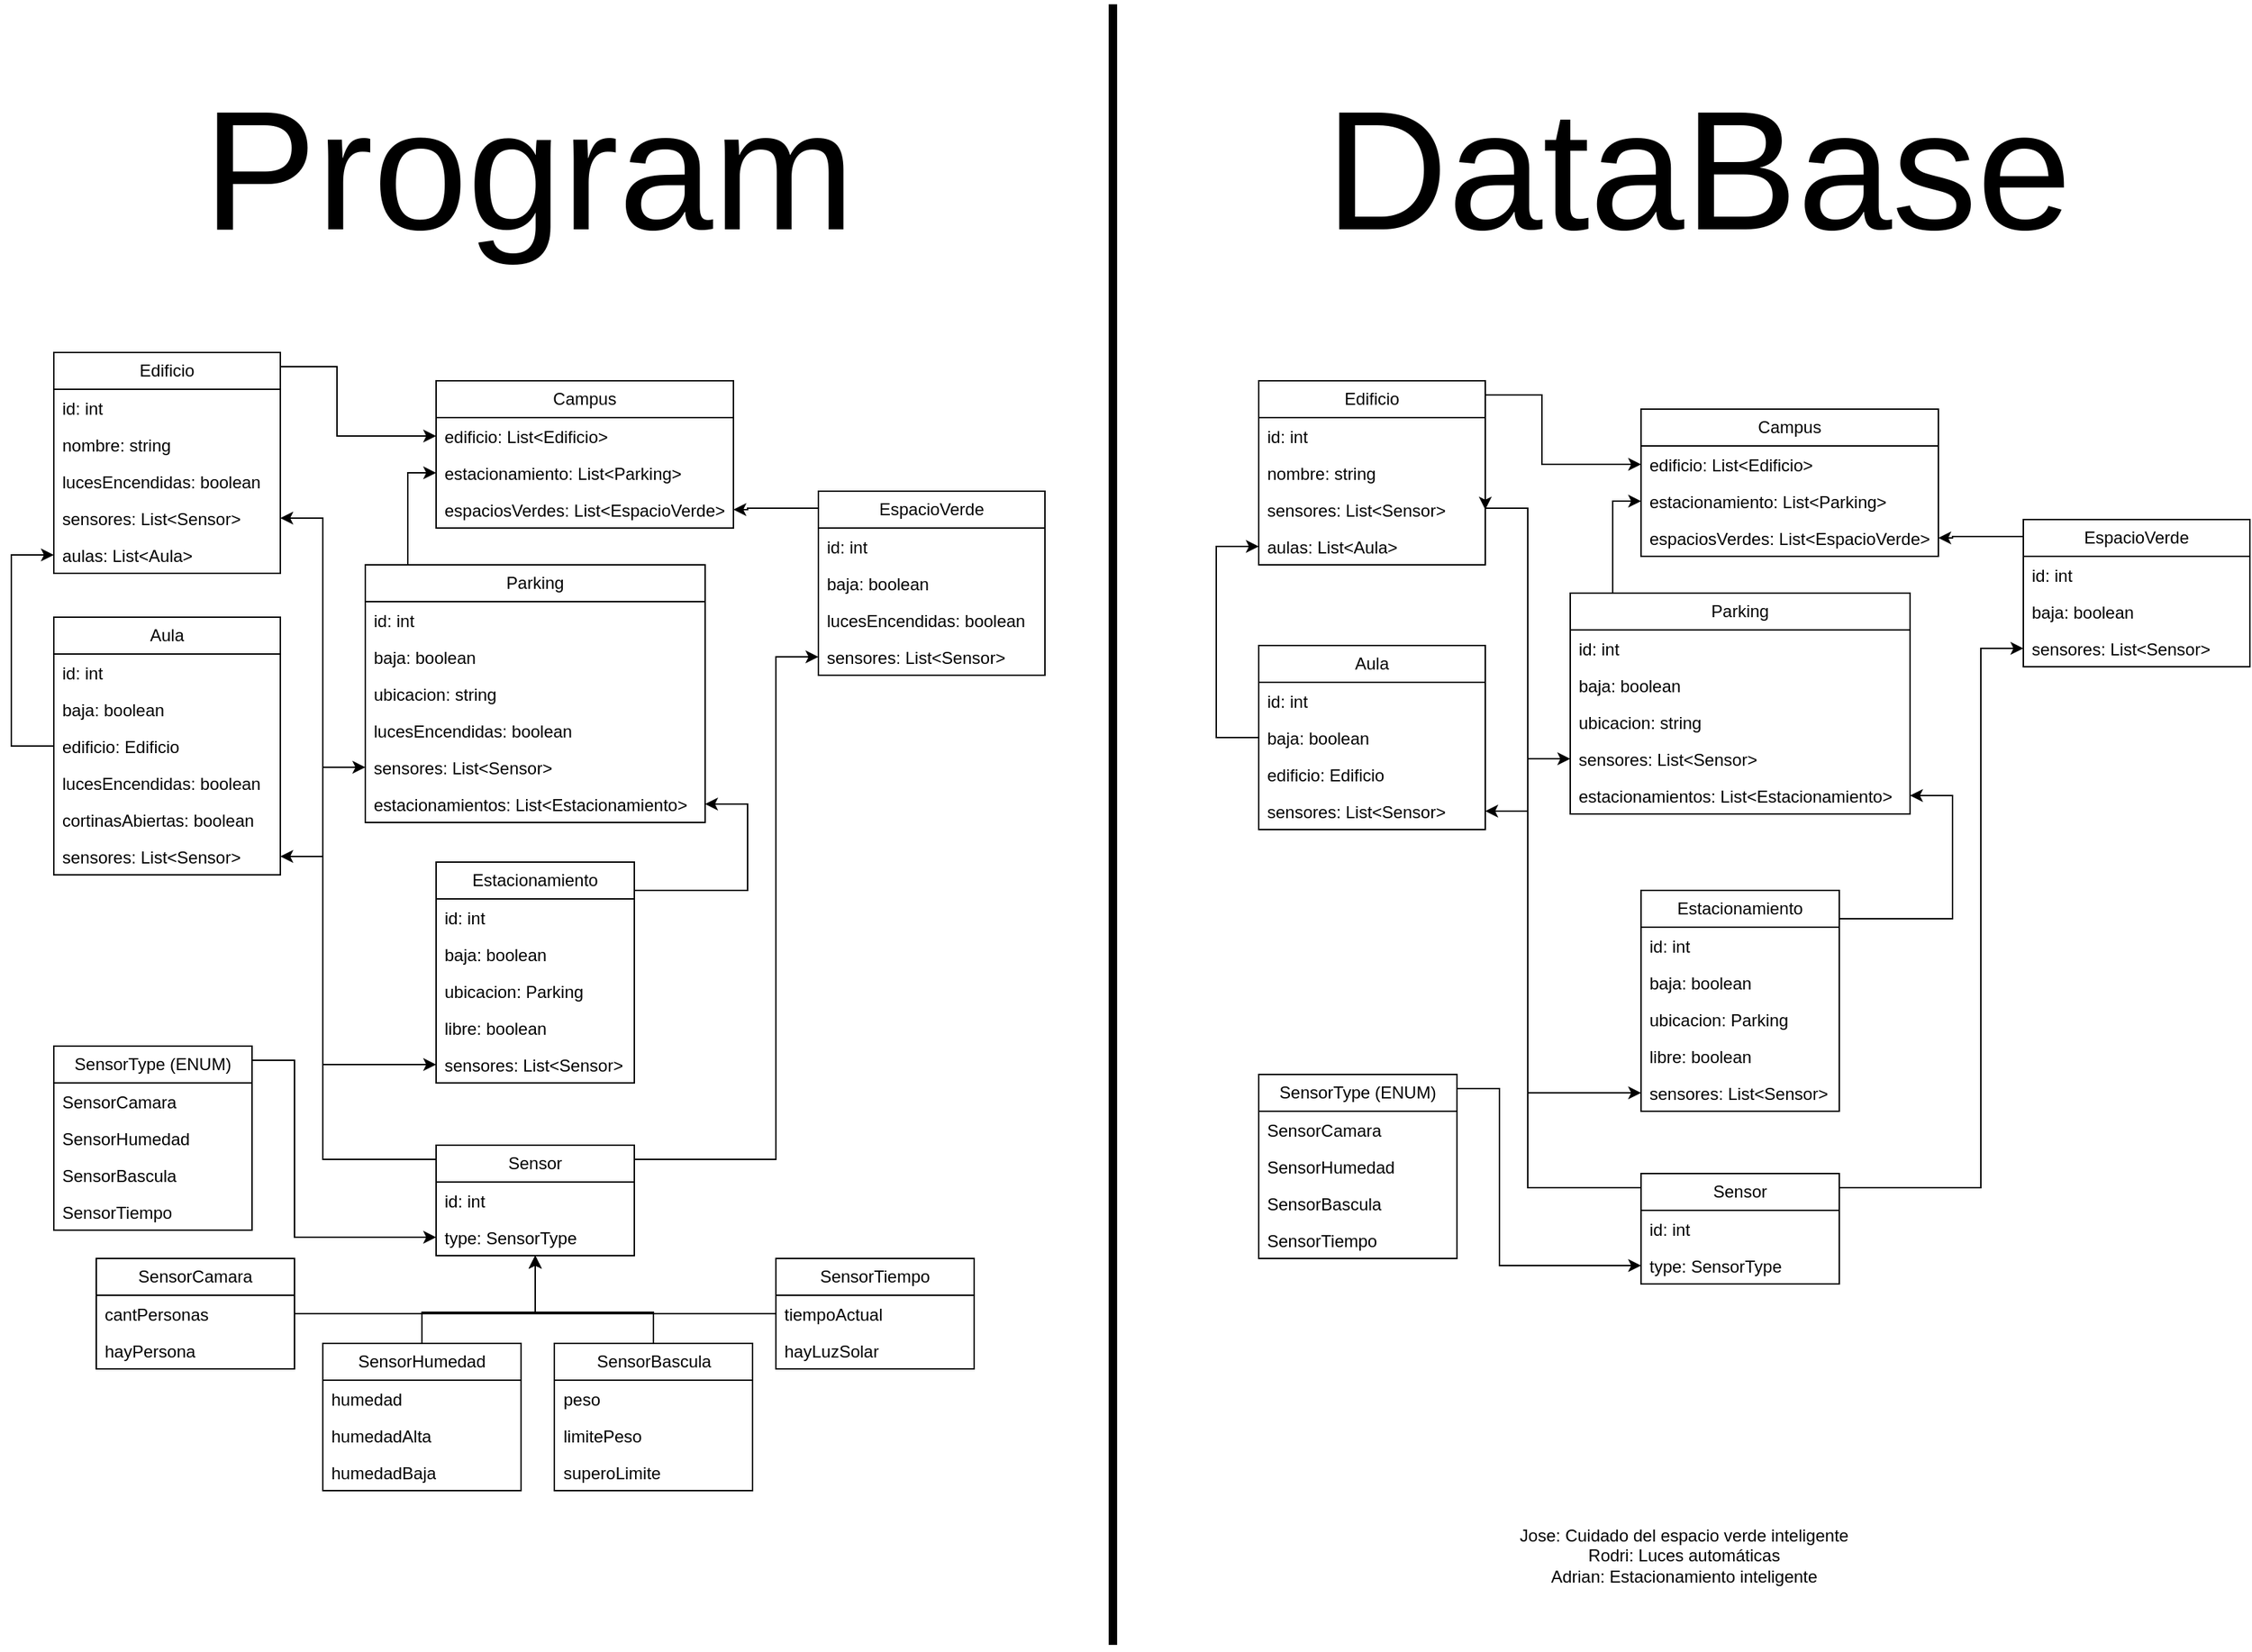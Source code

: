 <mxfile version="21.3.0" type="device">
  <diagram name="Página-1" id="SEeeFkuRjXuaV4kP3Bzi">
    <mxGraphModel dx="2786" dy="1552" grid="1" gridSize="10" guides="1" tooltips="1" connect="1" arrows="1" fold="1" page="1" pageScale="1" pageWidth="827" pageHeight="1169" math="0" shadow="0">
      <root>
        <mxCell id="0" />
        <mxCell id="1" parent="0" />
        <mxCell id="fECDbQGhn2Nu8HvRsYtQ-1" value="Jose:&amp;nbsp;Cuidado del espacio verde inteligente&lt;br&gt;Rodri:&amp;nbsp;Luces automáticas&lt;br&gt;Adrian: Estacionamiento inteligente" style="text;html=1;align=center;verticalAlign=middle;resizable=0;points=[];autosize=1;strokeColor=none;fillColor=none;" vertex="1" parent="1">
          <mxGeometry x="1100" y="1070" width="260" height="60" as="geometry" />
        </mxCell>
        <mxCell id="fECDbQGhn2Nu8HvRsYtQ-80" style="edgeStyle=orthogonalEdgeStyle;rounded=0;orthogonalLoop=1;jettySize=auto;html=1;entryX=0;entryY=0.5;entryDx=0;entryDy=0;" edge="1" parent="1" source="fECDbQGhn2Nu8HvRsYtQ-10" target="fECDbQGhn2Nu8HvRsYtQ-41">
          <mxGeometry relative="1" as="geometry">
            <mxPoint x="569" y="410" as="targetPoint" />
            <Array as="points">
              <mxPoint x="589" y="820" />
              <mxPoint x="589" y="465" />
            </Array>
          </mxGeometry>
        </mxCell>
        <mxCell id="fECDbQGhn2Nu8HvRsYtQ-81" style="edgeStyle=orthogonalEdgeStyle;rounded=0;orthogonalLoop=1;jettySize=auto;html=1;entryX=1;entryY=0.5;entryDx=0;entryDy=0;" edge="1" parent="1" source="fECDbQGhn2Nu8HvRsYtQ-10" target="fECDbQGhn2Nu8HvRsYtQ-32">
          <mxGeometry relative="1" as="geometry">
            <Array as="points">
              <mxPoint x="269" y="820" />
              <mxPoint x="269" y="606" />
            </Array>
          </mxGeometry>
        </mxCell>
        <mxCell id="fECDbQGhn2Nu8HvRsYtQ-82" style="edgeStyle=orthogonalEdgeStyle;rounded=0;orthogonalLoop=1;jettySize=auto;html=1;entryX=0;entryY=0.5;entryDx=0;entryDy=0;" edge="1" parent="1" source="fECDbQGhn2Nu8HvRsYtQ-10" target="fECDbQGhn2Nu8HvRsYtQ-36">
          <mxGeometry relative="1" as="geometry">
            <mxPoint x="309" y="680" as="targetPoint" />
            <Array as="points">
              <mxPoint x="269" y="820" />
              <mxPoint x="269" y="753" />
            </Array>
          </mxGeometry>
        </mxCell>
        <mxCell id="fECDbQGhn2Nu8HvRsYtQ-89" style="edgeStyle=orthogonalEdgeStyle;rounded=0;orthogonalLoop=1;jettySize=auto;html=1;entryX=1;entryY=0.5;entryDx=0;entryDy=0;" edge="1" parent="1" source="fECDbQGhn2Nu8HvRsYtQ-10" target="fECDbQGhn2Nu8HvRsYtQ-87">
          <mxGeometry relative="1" as="geometry">
            <mxPoint x="259" y="350" as="targetPoint" />
            <Array as="points">
              <mxPoint x="269" y="820" />
              <mxPoint x="269" y="367" />
            </Array>
          </mxGeometry>
        </mxCell>
        <mxCell id="fECDbQGhn2Nu8HvRsYtQ-93" style="edgeStyle=orthogonalEdgeStyle;rounded=0;orthogonalLoop=1;jettySize=auto;html=1;entryX=0;entryY=0.5;entryDx=0;entryDy=0;" edge="1" parent="1" source="fECDbQGhn2Nu8HvRsYtQ-10" target="fECDbQGhn2Nu8HvRsYtQ-91">
          <mxGeometry relative="1" as="geometry">
            <Array as="points">
              <mxPoint x="269" y="820" />
              <mxPoint x="269" y="543" />
            </Array>
          </mxGeometry>
        </mxCell>
        <mxCell id="fECDbQGhn2Nu8HvRsYtQ-10" value="Sensor" style="swimlane;fontStyle=0;childLayout=stackLayout;horizontal=1;startSize=26;fillColor=none;horizontalStack=0;resizeParent=1;resizeParentMax=0;resizeLast=0;collapsible=1;marginBottom=0;whiteSpace=wrap;html=1;" vertex="1" parent="1">
          <mxGeometry x="349" y="810" width="140" height="78" as="geometry" />
        </mxCell>
        <mxCell id="fECDbQGhn2Nu8HvRsYtQ-11" value="id: int" style="text;strokeColor=none;fillColor=none;align=left;verticalAlign=top;spacingLeft=4;spacingRight=4;overflow=hidden;rotatable=0;points=[[0,0.5],[1,0.5]];portConstraint=eastwest;whiteSpace=wrap;html=1;" vertex="1" parent="fECDbQGhn2Nu8HvRsYtQ-10">
          <mxGeometry y="26" width="140" height="26" as="geometry" />
        </mxCell>
        <mxCell id="fECDbQGhn2Nu8HvRsYtQ-94" value="type: SensorType" style="text;strokeColor=none;fillColor=none;align=left;verticalAlign=top;spacingLeft=4;spacingRight=4;overflow=hidden;rotatable=0;points=[[0,0.5],[1,0.5]];portConstraint=eastwest;whiteSpace=wrap;html=1;" vertex="1" parent="fECDbQGhn2Nu8HvRsYtQ-10">
          <mxGeometry y="52" width="140" height="26" as="geometry" />
        </mxCell>
        <mxCell id="fECDbQGhn2Nu8HvRsYtQ-75" style="edgeStyle=orthogonalEdgeStyle;rounded=0;orthogonalLoop=1;jettySize=auto;html=1;entryX=0;entryY=0.5;entryDx=0;entryDy=0;" edge="1" parent="1" source="fECDbQGhn2Nu8HvRsYtQ-14" target="fECDbQGhn2Nu8HvRsYtQ-45">
          <mxGeometry relative="1" as="geometry">
            <Array as="points">
              <mxPoint x="279" y="260" />
              <mxPoint x="279" y="309" />
            </Array>
          </mxGeometry>
        </mxCell>
        <mxCell id="fECDbQGhn2Nu8HvRsYtQ-14" value="Edificio" style="swimlane;fontStyle=0;childLayout=stackLayout;horizontal=1;startSize=26;fillColor=none;horizontalStack=0;resizeParent=1;resizeParentMax=0;resizeLast=0;collapsible=1;marginBottom=0;whiteSpace=wrap;html=1;" vertex="1" parent="1">
          <mxGeometry x="79" y="250" width="160" height="156" as="geometry" />
        </mxCell>
        <mxCell id="fECDbQGhn2Nu8HvRsYtQ-15" value="id: int" style="text;strokeColor=none;fillColor=none;align=left;verticalAlign=top;spacingLeft=4;spacingRight=4;overflow=hidden;rotatable=0;points=[[0,0.5],[1,0.5]];portConstraint=eastwest;whiteSpace=wrap;html=1;" vertex="1" parent="fECDbQGhn2Nu8HvRsYtQ-14">
          <mxGeometry y="26" width="160" height="26" as="geometry" />
        </mxCell>
        <mxCell id="fECDbQGhn2Nu8HvRsYtQ-16" value="nombre: string" style="text;strokeColor=none;fillColor=none;align=left;verticalAlign=top;spacingLeft=4;spacingRight=4;overflow=hidden;rotatable=0;points=[[0,0.5],[1,0.5]];portConstraint=eastwest;whiteSpace=wrap;html=1;" vertex="1" parent="fECDbQGhn2Nu8HvRsYtQ-14">
          <mxGeometry y="52" width="160" height="26" as="geometry" />
        </mxCell>
        <mxCell id="fECDbQGhn2Nu8HvRsYtQ-26" value="lucesEncendidas: boolean" style="text;strokeColor=none;fillColor=none;align=left;verticalAlign=top;spacingLeft=4;spacingRight=4;overflow=hidden;rotatable=0;points=[[0,0.5],[1,0.5]];portConstraint=eastwest;whiteSpace=wrap;html=1;" vertex="1" parent="fECDbQGhn2Nu8HvRsYtQ-14">
          <mxGeometry y="78" width="160" height="26" as="geometry" />
        </mxCell>
        <mxCell id="fECDbQGhn2Nu8HvRsYtQ-87" value="sensores: List&amp;lt;Sensor&amp;gt;" style="text;strokeColor=none;fillColor=none;align=left;verticalAlign=top;spacingLeft=4;spacingRight=4;overflow=hidden;rotatable=0;points=[[0,0.5],[1,0.5]];portConstraint=eastwest;whiteSpace=wrap;html=1;" vertex="1" parent="fECDbQGhn2Nu8HvRsYtQ-14">
          <mxGeometry y="104" width="160" height="26" as="geometry" />
        </mxCell>
        <mxCell id="fECDbQGhn2Nu8HvRsYtQ-17" value="aulas: List&amp;lt;Aula&amp;gt;" style="text;strokeColor=none;fillColor=none;align=left;verticalAlign=top;spacingLeft=4;spacingRight=4;overflow=hidden;rotatable=0;points=[[0,0.5],[1,0.5]];portConstraint=eastwest;whiteSpace=wrap;html=1;" vertex="1" parent="fECDbQGhn2Nu8HvRsYtQ-14">
          <mxGeometry y="130" width="160" height="26" as="geometry" />
        </mxCell>
        <mxCell id="fECDbQGhn2Nu8HvRsYtQ-74" style="edgeStyle=orthogonalEdgeStyle;rounded=0;orthogonalLoop=1;jettySize=auto;html=1;entryX=0;entryY=0.5;entryDx=0;entryDy=0;" edge="1" parent="1" source="fECDbQGhn2Nu8HvRsYtQ-18" target="fECDbQGhn2Nu8HvRsYtQ-46">
          <mxGeometry relative="1" as="geometry">
            <Array as="points">
              <mxPoint x="329" y="335" />
            </Array>
          </mxGeometry>
        </mxCell>
        <mxCell id="fECDbQGhn2Nu8HvRsYtQ-18" value="Parking" style="swimlane;fontStyle=0;childLayout=stackLayout;horizontal=1;startSize=26;fillColor=none;horizontalStack=0;resizeParent=1;resizeParentMax=0;resizeLast=0;collapsible=1;marginBottom=0;whiteSpace=wrap;html=1;" vertex="1" parent="1">
          <mxGeometry x="299" y="400" width="240" height="182" as="geometry" />
        </mxCell>
        <mxCell id="fECDbQGhn2Nu8HvRsYtQ-19" value="id: int" style="text;strokeColor=none;fillColor=none;align=left;verticalAlign=top;spacingLeft=4;spacingRight=4;overflow=hidden;rotatable=0;points=[[0,0.5],[1,0.5]];portConstraint=eastwest;whiteSpace=wrap;html=1;" vertex="1" parent="fECDbQGhn2Nu8HvRsYtQ-18">
          <mxGeometry y="26" width="240" height="26" as="geometry" />
        </mxCell>
        <mxCell id="fECDbQGhn2Nu8HvRsYtQ-96" value="baja: boolean" style="text;strokeColor=none;fillColor=none;align=left;verticalAlign=top;spacingLeft=4;spacingRight=4;overflow=hidden;rotatable=0;points=[[0,0.5],[1,0.5]];portConstraint=eastwest;whiteSpace=wrap;html=1;" vertex="1" parent="fECDbQGhn2Nu8HvRsYtQ-18">
          <mxGeometry y="52" width="240" height="26" as="geometry" />
        </mxCell>
        <mxCell id="fECDbQGhn2Nu8HvRsYtQ-20" value="ubicacion: string" style="text;strokeColor=none;fillColor=none;align=left;verticalAlign=top;spacingLeft=4;spacingRight=4;overflow=hidden;rotatable=0;points=[[0,0.5],[1,0.5]];portConstraint=eastwest;whiteSpace=wrap;html=1;" vertex="1" parent="fECDbQGhn2Nu8HvRsYtQ-18">
          <mxGeometry y="78" width="240" height="26" as="geometry" />
        </mxCell>
        <mxCell id="fECDbQGhn2Nu8HvRsYtQ-106" value="lucesEncendidas: boolean" style="text;strokeColor=none;fillColor=none;align=left;verticalAlign=top;spacingLeft=4;spacingRight=4;overflow=hidden;rotatable=0;points=[[0,0.5],[1,0.5]];portConstraint=eastwest;whiteSpace=wrap;html=1;" vertex="1" parent="fECDbQGhn2Nu8HvRsYtQ-18">
          <mxGeometry y="104" width="240" height="26" as="geometry" />
        </mxCell>
        <mxCell id="fECDbQGhn2Nu8HvRsYtQ-91" value="sensores: List&amp;lt;Sensor&amp;gt;" style="text;strokeColor=none;fillColor=none;align=left;verticalAlign=top;spacingLeft=4;spacingRight=4;overflow=hidden;rotatable=0;points=[[0,0.5],[1,0.5]];portConstraint=eastwest;whiteSpace=wrap;html=1;" vertex="1" parent="fECDbQGhn2Nu8HvRsYtQ-18">
          <mxGeometry y="130" width="240" height="26" as="geometry" />
        </mxCell>
        <mxCell id="fECDbQGhn2Nu8HvRsYtQ-21" value="estacionamientos: List&amp;lt;Estacionamiento&amp;gt;" style="text;strokeColor=none;fillColor=none;align=left;verticalAlign=top;spacingLeft=4;spacingRight=4;overflow=hidden;rotatable=0;points=[[0,0.5],[1,0.5]];portConstraint=eastwest;whiteSpace=wrap;html=1;" vertex="1" parent="fECDbQGhn2Nu8HvRsYtQ-18">
          <mxGeometry y="156" width="240" height="26" as="geometry" />
        </mxCell>
        <mxCell id="fECDbQGhn2Nu8HvRsYtQ-73" style="edgeStyle=orthogonalEdgeStyle;rounded=0;orthogonalLoop=1;jettySize=auto;html=1;entryX=0;entryY=0.5;entryDx=0;entryDy=0;" edge="1" parent="1" source="fECDbQGhn2Nu8HvRsYtQ-27" target="fECDbQGhn2Nu8HvRsYtQ-17">
          <mxGeometry relative="1" as="geometry">
            <Array as="points">
              <mxPoint x="49" y="528" />
              <mxPoint x="49" y="393" />
            </Array>
          </mxGeometry>
        </mxCell>
        <mxCell id="fECDbQGhn2Nu8HvRsYtQ-27" value="Aula" style="swimlane;fontStyle=0;childLayout=stackLayout;horizontal=1;startSize=26;fillColor=none;horizontalStack=0;resizeParent=1;resizeParentMax=0;resizeLast=0;collapsible=1;marginBottom=0;whiteSpace=wrap;html=1;" vertex="1" parent="1">
          <mxGeometry x="79" y="437" width="160" height="182" as="geometry" />
        </mxCell>
        <mxCell id="fECDbQGhn2Nu8HvRsYtQ-28" value="id: int" style="text;strokeColor=none;fillColor=none;align=left;verticalAlign=top;spacingLeft=4;spacingRight=4;overflow=hidden;rotatable=0;points=[[0,0.5],[1,0.5]];portConstraint=eastwest;whiteSpace=wrap;html=1;" vertex="1" parent="fECDbQGhn2Nu8HvRsYtQ-27">
          <mxGeometry y="26" width="160" height="26" as="geometry" />
        </mxCell>
        <mxCell id="fECDbQGhn2Nu8HvRsYtQ-61" value="baja: boolean" style="text;strokeColor=none;fillColor=none;align=left;verticalAlign=top;spacingLeft=4;spacingRight=4;overflow=hidden;rotatable=0;points=[[0,0.5],[1,0.5]];portConstraint=eastwest;whiteSpace=wrap;html=1;" vertex="1" parent="fECDbQGhn2Nu8HvRsYtQ-27">
          <mxGeometry y="52" width="160" height="26" as="geometry" />
        </mxCell>
        <mxCell id="fECDbQGhn2Nu8HvRsYtQ-29" value="edificio: Edificio" style="text;strokeColor=none;fillColor=none;align=left;verticalAlign=top;spacingLeft=4;spacingRight=4;overflow=hidden;rotatable=0;points=[[0,0.5],[1,0.5]];portConstraint=eastwest;whiteSpace=wrap;html=1;" vertex="1" parent="fECDbQGhn2Nu8HvRsYtQ-27">
          <mxGeometry y="78" width="160" height="26" as="geometry" />
        </mxCell>
        <mxCell id="fECDbQGhn2Nu8HvRsYtQ-30" value="lucesEncendidas: boolean" style="text;strokeColor=none;fillColor=none;align=left;verticalAlign=top;spacingLeft=4;spacingRight=4;overflow=hidden;rotatable=0;points=[[0,0.5],[1,0.5]];portConstraint=eastwest;whiteSpace=wrap;html=1;" vertex="1" parent="fECDbQGhn2Nu8HvRsYtQ-27">
          <mxGeometry y="104" width="160" height="26" as="geometry" />
        </mxCell>
        <mxCell id="fECDbQGhn2Nu8HvRsYtQ-31" value="cortinasAbiertas: boolean" style="text;strokeColor=none;fillColor=none;align=left;verticalAlign=top;spacingLeft=4;spacingRight=4;overflow=hidden;rotatable=0;points=[[0,0.5],[1,0.5]];portConstraint=eastwest;whiteSpace=wrap;html=1;" vertex="1" parent="fECDbQGhn2Nu8HvRsYtQ-27">
          <mxGeometry y="130" width="160" height="26" as="geometry" />
        </mxCell>
        <mxCell id="fECDbQGhn2Nu8HvRsYtQ-32" value="sensores: List&amp;lt;Sensor&amp;gt;" style="text;strokeColor=none;fillColor=none;align=left;verticalAlign=top;spacingLeft=4;spacingRight=4;overflow=hidden;rotatable=0;points=[[0,0.5],[1,0.5]];portConstraint=eastwest;whiteSpace=wrap;html=1;" vertex="1" parent="fECDbQGhn2Nu8HvRsYtQ-27">
          <mxGeometry y="156" width="160" height="26" as="geometry" />
        </mxCell>
        <mxCell id="fECDbQGhn2Nu8HvRsYtQ-79" style="edgeStyle=orthogonalEdgeStyle;rounded=0;orthogonalLoop=1;jettySize=auto;html=1;entryX=1;entryY=0.5;entryDx=0;entryDy=0;" edge="1" parent="1" source="fECDbQGhn2Nu8HvRsYtQ-33" target="fECDbQGhn2Nu8HvRsYtQ-21">
          <mxGeometry relative="1" as="geometry">
            <Array as="points">
              <mxPoint x="569" y="630" />
              <mxPoint x="569" y="569" />
            </Array>
          </mxGeometry>
        </mxCell>
        <mxCell id="fECDbQGhn2Nu8HvRsYtQ-33" value="Estacionamiento" style="swimlane;fontStyle=0;childLayout=stackLayout;horizontal=1;startSize=26;fillColor=none;horizontalStack=0;resizeParent=1;resizeParentMax=0;resizeLast=0;collapsible=1;marginBottom=0;whiteSpace=wrap;html=1;" vertex="1" parent="1">
          <mxGeometry x="349" y="610" width="140" height="156" as="geometry" />
        </mxCell>
        <mxCell id="fECDbQGhn2Nu8HvRsYtQ-34" value="id: int" style="text;strokeColor=none;fillColor=none;align=left;verticalAlign=top;spacingLeft=4;spacingRight=4;overflow=hidden;rotatable=0;points=[[0,0.5],[1,0.5]];portConstraint=eastwest;whiteSpace=wrap;html=1;" vertex="1" parent="fECDbQGhn2Nu8HvRsYtQ-33">
          <mxGeometry y="26" width="140" height="26" as="geometry" />
        </mxCell>
        <mxCell id="fECDbQGhn2Nu8HvRsYtQ-62" value="baja: boolean" style="text;strokeColor=none;fillColor=none;align=left;verticalAlign=top;spacingLeft=4;spacingRight=4;overflow=hidden;rotatable=0;points=[[0,0.5],[1,0.5]];portConstraint=eastwest;whiteSpace=wrap;html=1;" vertex="1" parent="fECDbQGhn2Nu8HvRsYtQ-33">
          <mxGeometry y="52" width="140" height="26" as="geometry" />
        </mxCell>
        <mxCell id="fECDbQGhn2Nu8HvRsYtQ-35" value="ubicacion: Parking" style="text;strokeColor=none;fillColor=none;align=left;verticalAlign=top;spacingLeft=4;spacingRight=4;overflow=hidden;rotatable=0;points=[[0,0.5],[1,0.5]];portConstraint=eastwest;whiteSpace=wrap;html=1;" vertex="1" parent="fECDbQGhn2Nu8HvRsYtQ-33">
          <mxGeometry y="78" width="140" height="26" as="geometry" />
        </mxCell>
        <mxCell id="fECDbQGhn2Nu8HvRsYtQ-37" value="libre: boolean" style="text;strokeColor=none;fillColor=none;align=left;verticalAlign=top;spacingLeft=4;spacingRight=4;overflow=hidden;rotatable=0;points=[[0,0.5],[1,0.5]];portConstraint=eastwest;whiteSpace=wrap;html=1;" vertex="1" parent="fECDbQGhn2Nu8HvRsYtQ-33">
          <mxGeometry y="104" width="140" height="26" as="geometry" />
        </mxCell>
        <mxCell id="fECDbQGhn2Nu8HvRsYtQ-36" value="sensores: List&amp;lt;Sensor&amp;gt;" style="text;strokeColor=none;fillColor=none;align=left;verticalAlign=top;spacingLeft=4;spacingRight=4;overflow=hidden;rotatable=0;points=[[0,0.5],[1,0.5]];portConstraint=eastwest;whiteSpace=wrap;html=1;" vertex="1" parent="fECDbQGhn2Nu8HvRsYtQ-33">
          <mxGeometry y="130" width="140" height="26" as="geometry" />
        </mxCell>
        <mxCell id="fECDbQGhn2Nu8HvRsYtQ-98" style="edgeStyle=orthogonalEdgeStyle;rounded=0;orthogonalLoop=1;jettySize=auto;html=1;entryX=1;entryY=0.5;entryDx=0;entryDy=0;" edge="1" parent="1" source="fECDbQGhn2Nu8HvRsYtQ-38" target="fECDbQGhn2Nu8HvRsYtQ-47">
          <mxGeometry relative="1" as="geometry">
            <Array as="points">
              <mxPoint x="569" y="360" />
            </Array>
          </mxGeometry>
        </mxCell>
        <mxCell id="fECDbQGhn2Nu8HvRsYtQ-38" value="EspacioVerde" style="swimlane;fontStyle=0;childLayout=stackLayout;horizontal=1;startSize=26;fillColor=none;horizontalStack=0;resizeParent=1;resizeParentMax=0;resizeLast=0;collapsible=1;marginBottom=0;whiteSpace=wrap;html=1;" vertex="1" parent="1">
          <mxGeometry x="619" y="348" width="160" height="130" as="geometry" />
        </mxCell>
        <mxCell id="fECDbQGhn2Nu8HvRsYtQ-39" value="id: int" style="text;strokeColor=none;fillColor=none;align=left;verticalAlign=top;spacingLeft=4;spacingRight=4;overflow=hidden;rotatable=0;points=[[0,0.5],[1,0.5]];portConstraint=eastwest;whiteSpace=wrap;html=1;" vertex="1" parent="fECDbQGhn2Nu8HvRsYtQ-38">
          <mxGeometry y="26" width="160" height="26" as="geometry" />
        </mxCell>
        <mxCell id="fECDbQGhn2Nu8HvRsYtQ-63" value="baja: boolean" style="text;strokeColor=none;fillColor=none;align=left;verticalAlign=top;spacingLeft=4;spacingRight=4;overflow=hidden;rotatable=0;points=[[0,0.5],[1,0.5]];portConstraint=eastwest;whiteSpace=wrap;html=1;" vertex="1" parent="fECDbQGhn2Nu8HvRsYtQ-38">
          <mxGeometry y="52" width="160" height="26" as="geometry" />
        </mxCell>
        <mxCell id="fECDbQGhn2Nu8HvRsYtQ-105" value="lucesEncendidas: boolean" style="text;strokeColor=none;fillColor=none;align=left;verticalAlign=top;spacingLeft=4;spacingRight=4;overflow=hidden;rotatable=0;points=[[0,0.5],[1,0.5]];portConstraint=eastwest;whiteSpace=wrap;html=1;" vertex="1" parent="fECDbQGhn2Nu8HvRsYtQ-38">
          <mxGeometry y="78" width="160" height="26" as="geometry" />
        </mxCell>
        <mxCell id="fECDbQGhn2Nu8HvRsYtQ-41" value="sensores: List&amp;lt;Sensor&amp;gt;" style="text;strokeColor=none;fillColor=none;align=left;verticalAlign=top;spacingLeft=4;spacingRight=4;overflow=hidden;rotatable=0;points=[[0,0.5],[1,0.5]];portConstraint=eastwest;whiteSpace=wrap;html=1;" vertex="1" parent="fECDbQGhn2Nu8HvRsYtQ-38">
          <mxGeometry y="104" width="160" height="26" as="geometry" />
        </mxCell>
        <mxCell id="fECDbQGhn2Nu8HvRsYtQ-44" value="Campus" style="swimlane;fontStyle=0;childLayout=stackLayout;horizontal=1;startSize=26;fillColor=none;horizontalStack=0;resizeParent=1;resizeParentMax=0;resizeLast=0;collapsible=1;marginBottom=0;whiteSpace=wrap;html=1;" vertex="1" parent="1">
          <mxGeometry x="349" y="270" width="210" height="104" as="geometry" />
        </mxCell>
        <mxCell id="fECDbQGhn2Nu8HvRsYtQ-45" value="edificio: List&amp;lt;Edificio&amp;gt;" style="text;strokeColor=none;fillColor=none;align=left;verticalAlign=top;spacingLeft=4;spacingRight=4;overflow=hidden;rotatable=0;points=[[0,0.5],[1,0.5]];portConstraint=eastwest;whiteSpace=wrap;html=1;" vertex="1" parent="fECDbQGhn2Nu8HvRsYtQ-44">
          <mxGeometry y="26" width="210" height="26" as="geometry" />
        </mxCell>
        <mxCell id="fECDbQGhn2Nu8HvRsYtQ-46" value="estacionamiento: List&amp;lt;Parking&amp;gt;" style="text;strokeColor=none;fillColor=none;align=left;verticalAlign=top;spacingLeft=4;spacingRight=4;overflow=hidden;rotatable=0;points=[[0,0.5],[1,0.5]];portConstraint=eastwest;whiteSpace=wrap;html=1;" vertex="1" parent="fECDbQGhn2Nu8HvRsYtQ-44">
          <mxGeometry y="52" width="210" height="26" as="geometry" />
        </mxCell>
        <mxCell id="fECDbQGhn2Nu8HvRsYtQ-47" value="espaciosVerdes: List&amp;lt;EspacioVerde&amp;gt;" style="text;strokeColor=none;fillColor=none;align=left;verticalAlign=top;spacingLeft=4;spacingRight=4;overflow=hidden;rotatable=0;points=[[0,0.5],[1,0.5]];portConstraint=eastwest;whiteSpace=wrap;html=1;" vertex="1" parent="fECDbQGhn2Nu8HvRsYtQ-44">
          <mxGeometry y="78" width="210" height="26" as="geometry" />
        </mxCell>
        <mxCell id="fECDbQGhn2Nu8HvRsYtQ-84" style="edgeStyle=orthogonalEdgeStyle;rounded=0;orthogonalLoop=1;jettySize=auto;html=1;" edge="1" parent="1" source="fECDbQGhn2Nu8HvRsYtQ-48" target="fECDbQGhn2Nu8HvRsYtQ-10">
          <mxGeometry relative="1" as="geometry">
            <mxPoint x="419" y="916.0" as="targetPoint" />
            <Array as="points">
              <mxPoint x="419" y="929" />
            </Array>
          </mxGeometry>
        </mxCell>
        <mxCell id="fECDbQGhn2Nu8HvRsYtQ-48" value="SensorCamara" style="swimlane;fontStyle=0;childLayout=stackLayout;horizontal=1;startSize=26;fillColor=none;horizontalStack=0;resizeParent=1;resizeParentMax=0;resizeLast=0;collapsible=1;marginBottom=0;whiteSpace=wrap;html=1;" vertex="1" parent="1">
          <mxGeometry x="109" y="890" width="140" height="78" as="geometry" />
        </mxCell>
        <mxCell id="fECDbQGhn2Nu8HvRsYtQ-49" value="cantPersonas" style="text;strokeColor=none;fillColor=none;align=left;verticalAlign=top;spacingLeft=4;spacingRight=4;overflow=hidden;rotatable=0;points=[[0,0.5],[1,0.5]];portConstraint=eastwest;whiteSpace=wrap;html=1;" vertex="1" parent="fECDbQGhn2Nu8HvRsYtQ-48">
          <mxGeometry y="26" width="140" height="26" as="geometry" />
        </mxCell>
        <mxCell id="fECDbQGhn2Nu8HvRsYtQ-50" value="hayPersona" style="text;strokeColor=none;fillColor=none;align=left;verticalAlign=top;spacingLeft=4;spacingRight=4;overflow=hidden;rotatable=0;points=[[0,0.5],[1,0.5]];portConstraint=eastwest;whiteSpace=wrap;html=1;" vertex="1" parent="fECDbQGhn2Nu8HvRsYtQ-48">
          <mxGeometry y="52" width="140" height="26" as="geometry" />
        </mxCell>
        <mxCell id="fECDbQGhn2Nu8HvRsYtQ-86" style="edgeStyle=orthogonalEdgeStyle;rounded=0;orthogonalLoop=1;jettySize=auto;html=1;" edge="1" parent="1" source="fECDbQGhn2Nu8HvRsYtQ-52" target="fECDbQGhn2Nu8HvRsYtQ-10">
          <mxGeometry relative="1" as="geometry">
            <mxPoint x="419" y="916.0" as="targetPoint" />
            <Array as="points">
              <mxPoint x="339" y="928" />
              <mxPoint x="419" y="928" />
            </Array>
          </mxGeometry>
        </mxCell>
        <mxCell id="fECDbQGhn2Nu8HvRsYtQ-52" value="SensorHumedad" style="swimlane;fontStyle=0;childLayout=stackLayout;horizontal=1;startSize=26;fillColor=none;horizontalStack=0;resizeParent=1;resizeParentMax=0;resizeLast=0;collapsible=1;marginBottom=0;whiteSpace=wrap;html=1;" vertex="1" parent="1">
          <mxGeometry x="269" y="950" width="140" height="104" as="geometry" />
        </mxCell>
        <mxCell id="fECDbQGhn2Nu8HvRsYtQ-53" value="humedad" style="text;strokeColor=none;fillColor=none;align=left;verticalAlign=top;spacingLeft=4;spacingRight=4;overflow=hidden;rotatable=0;points=[[0,0.5],[1,0.5]];portConstraint=eastwest;whiteSpace=wrap;html=1;" vertex="1" parent="fECDbQGhn2Nu8HvRsYtQ-52">
          <mxGeometry y="26" width="140" height="26" as="geometry" />
        </mxCell>
        <mxCell id="fECDbQGhn2Nu8HvRsYtQ-54" value="humedadAlta" style="text;strokeColor=none;fillColor=none;align=left;verticalAlign=top;spacingLeft=4;spacingRight=4;overflow=hidden;rotatable=0;points=[[0,0.5],[1,0.5]];portConstraint=eastwest;whiteSpace=wrap;html=1;" vertex="1" parent="fECDbQGhn2Nu8HvRsYtQ-52">
          <mxGeometry y="52" width="140" height="26" as="geometry" />
        </mxCell>
        <mxCell id="fECDbQGhn2Nu8HvRsYtQ-55" value="humedadBaja" style="text;strokeColor=none;fillColor=none;align=left;verticalAlign=top;spacingLeft=4;spacingRight=4;overflow=hidden;rotatable=0;points=[[0,0.5],[1,0.5]];portConstraint=eastwest;whiteSpace=wrap;html=1;" vertex="1" parent="fECDbQGhn2Nu8HvRsYtQ-52">
          <mxGeometry y="78" width="140" height="26" as="geometry" />
        </mxCell>
        <mxCell id="fECDbQGhn2Nu8HvRsYtQ-85" style="edgeStyle=orthogonalEdgeStyle;rounded=0;orthogonalLoop=1;jettySize=auto;html=1;" edge="1" parent="1" source="fECDbQGhn2Nu8HvRsYtQ-56" target="fECDbQGhn2Nu8HvRsYtQ-10">
          <mxGeometry relative="1" as="geometry">
            <mxPoint x="419" y="916.0" as="targetPoint" />
            <Array as="points">
              <mxPoint x="503" y="928" />
              <mxPoint x="419" y="928" />
            </Array>
          </mxGeometry>
        </mxCell>
        <mxCell id="fECDbQGhn2Nu8HvRsYtQ-56" value="SensorBascula" style="swimlane;fontStyle=0;childLayout=stackLayout;horizontal=1;startSize=26;fillColor=none;horizontalStack=0;resizeParent=1;resizeParentMax=0;resizeLast=0;collapsible=1;marginBottom=0;whiteSpace=wrap;html=1;" vertex="1" parent="1">
          <mxGeometry x="432.5" y="950" width="140" height="104" as="geometry" />
        </mxCell>
        <mxCell id="fECDbQGhn2Nu8HvRsYtQ-57" value="peso" style="text;strokeColor=none;fillColor=none;align=left;verticalAlign=top;spacingLeft=4;spacingRight=4;overflow=hidden;rotatable=0;points=[[0,0.5],[1,0.5]];portConstraint=eastwest;whiteSpace=wrap;html=1;" vertex="1" parent="fECDbQGhn2Nu8HvRsYtQ-56">
          <mxGeometry y="26" width="140" height="26" as="geometry" />
        </mxCell>
        <mxCell id="fECDbQGhn2Nu8HvRsYtQ-59" value="limitePeso" style="text;strokeColor=none;fillColor=none;align=left;verticalAlign=top;spacingLeft=4;spacingRight=4;overflow=hidden;rotatable=0;points=[[0,0.5],[1,0.5]];portConstraint=eastwest;whiteSpace=wrap;html=1;" vertex="1" parent="fECDbQGhn2Nu8HvRsYtQ-56">
          <mxGeometry y="52" width="140" height="26" as="geometry" />
        </mxCell>
        <mxCell id="fECDbQGhn2Nu8HvRsYtQ-60" value="superoLimite" style="text;strokeColor=none;fillColor=none;align=left;verticalAlign=top;spacingLeft=4;spacingRight=4;overflow=hidden;rotatable=0;points=[[0,0.5],[1,0.5]];portConstraint=eastwest;whiteSpace=wrap;html=1;" vertex="1" parent="fECDbQGhn2Nu8HvRsYtQ-56">
          <mxGeometry y="78" width="140" height="26" as="geometry" />
        </mxCell>
        <mxCell id="fECDbQGhn2Nu8HvRsYtQ-83" style="edgeStyle=orthogonalEdgeStyle;rounded=0;orthogonalLoop=1;jettySize=auto;html=1;" edge="1" parent="1" source="fECDbQGhn2Nu8HvRsYtQ-64" target="fECDbQGhn2Nu8HvRsYtQ-10">
          <mxGeometry relative="1" as="geometry">
            <mxPoint x="419" y="916.0" as="targetPoint" />
            <Array as="points">
              <mxPoint x="419" y="929" />
            </Array>
          </mxGeometry>
        </mxCell>
        <mxCell id="fECDbQGhn2Nu8HvRsYtQ-64" value="SensorTiempo" style="swimlane;fontStyle=0;childLayout=stackLayout;horizontal=1;startSize=26;fillColor=none;horizontalStack=0;resizeParent=1;resizeParentMax=0;resizeLast=0;collapsible=1;marginBottom=0;whiteSpace=wrap;html=1;" vertex="1" parent="1">
          <mxGeometry x="589" y="890" width="140" height="78" as="geometry" />
        </mxCell>
        <mxCell id="fECDbQGhn2Nu8HvRsYtQ-65" value="tiempoActual" style="text;strokeColor=none;fillColor=none;align=left;verticalAlign=top;spacingLeft=4;spacingRight=4;overflow=hidden;rotatable=0;points=[[0,0.5],[1,0.5]];portConstraint=eastwest;whiteSpace=wrap;html=1;" vertex="1" parent="fECDbQGhn2Nu8HvRsYtQ-64">
          <mxGeometry y="26" width="140" height="26" as="geometry" />
        </mxCell>
        <mxCell id="fECDbQGhn2Nu8HvRsYtQ-68" value="hayLuzSolar" style="text;strokeColor=none;fillColor=none;align=left;verticalAlign=top;spacingLeft=4;spacingRight=4;overflow=hidden;rotatable=0;points=[[0,0.5],[1,0.5]];portConstraint=eastwest;whiteSpace=wrap;html=1;" vertex="1" parent="fECDbQGhn2Nu8HvRsYtQ-64">
          <mxGeometry y="52" width="140" height="26" as="geometry" />
        </mxCell>
        <mxCell id="fECDbQGhn2Nu8HvRsYtQ-104" style="edgeStyle=orthogonalEdgeStyle;rounded=0;orthogonalLoop=1;jettySize=auto;html=1;entryX=0;entryY=0.5;entryDx=0;entryDy=0;" edge="1" parent="1" source="fECDbQGhn2Nu8HvRsYtQ-99" target="fECDbQGhn2Nu8HvRsYtQ-94">
          <mxGeometry relative="1" as="geometry">
            <Array as="points">
              <mxPoint x="249" y="750" />
              <mxPoint x="249" y="875" />
            </Array>
          </mxGeometry>
        </mxCell>
        <mxCell id="fECDbQGhn2Nu8HvRsYtQ-99" value="SensorType (ENUM)" style="swimlane;fontStyle=0;childLayout=stackLayout;horizontal=1;startSize=26;fillColor=none;horizontalStack=0;resizeParent=1;resizeParentMax=0;resizeLast=0;collapsible=1;marginBottom=0;whiteSpace=wrap;html=1;" vertex="1" parent="1">
          <mxGeometry x="79" y="740" width="140" height="130" as="geometry" />
        </mxCell>
        <mxCell id="fECDbQGhn2Nu8HvRsYtQ-100" value="SensorCamara" style="text;strokeColor=none;fillColor=none;align=left;verticalAlign=top;spacingLeft=4;spacingRight=4;overflow=hidden;rotatable=0;points=[[0,0.5],[1,0.5]];portConstraint=eastwest;whiteSpace=wrap;html=1;" vertex="1" parent="fECDbQGhn2Nu8HvRsYtQ-99">
          <mxGeometry y="26" width="140" height="26" as="geometry" />
        </mxCell>
        <mxCell id="fECDbQGhn2Nu8HvRsYtQ-101" value="SensorHumedad" style="text;strokeColor=none;fillColor=none;align=left;verticalAlign=top;spacingLeft=4;spacingRight=4;overflow=hidden;rotatable=0;points=[[0,0.5],[1,0.5]];portConstraint=eastwest;whiteSpace=wrap;html=1;" vertex="1" parent="fECDbQGhn2Nu8HvRsYtQ-99">
          <mxGeometry y="52" width="140" height="26" as="geometry" />
        </mxCell>
        <mxCell id="fECDbQGhn2Nu8HvRsYtQ-102" value="SensorBascula" style="text;strokeColor=none;fillColor=none;align=left;verticalAlign=top;spacingLeft=4;spacingRight=4;overflow=hidden;rotatable=0;points=[[0,0.5],[1,0.5]];portConstraint=eastwest;whiteSpace=wrap;html=1;" vertex="1" parent="fECDbQGhn2Nu8HvRsYtQ-99">
          <mxGeometry y="78" width="140" height="26" as="geometry" />
        </mxCell>
        <mxCell id="fECDbQGhn2Nu8HvRsYtQ-103" value="SensorTiempo" style="text;strokeColor=none;fillColor=none;align=left;verticalAlign=top;spacingLeft=4;spacingRight=4;overflow=hidden;rotatable=0;points=[[0,0.5],[1,0.5]];portConstraint=eastwest;whiteSpace=wrap;html=1;" vertex="1" parent="fECDbQGhn2Nu8HvRsYtQ-99">
          <mxGeometry y="104" width="140" height="26" as="geometry" />
        </mxCell>
        <mxCell id="fECDbQGhn2Nu8HvRsYtQ-107" style="edgeStyle=orthogonalEdgeStyle;rounded=0;orthogonalLoop=1;jettySize=auto;html=1;entryX=0;entryY=0.5;entryDx=0;entryDy=0;" edge="1" parent="1" source="fECDbQGhn2Nu8HvRsYtQ-112" target="fECDbQGhn2Nu8HvRsYtQ-150">
          <mxGeometry relative="1" as="geometry">
            <mxPoint x="1420" y="430" as="targetPoint" />
            <Array as="points">
              <mxPoint x="1440" y="840" />
              <mxPoint x="1440" y="459" />
              <mxPoint x="1470" y="459" />
            </Array>
          </mxGeometry>
        </mxCell>
        <mxCell id="fECDbQGhn2Nu8HvRsYtQ-108" style="edgeStyle=orthogonalEdgeStyle;rounded=0;orthogonalLoop=1;jettySize=auto;html=1;entryX=1;entryY=0.5;entryDx=0;entryDy=0;" edge="1" parent="1" source="fECDbQGhn2Nu8HvRsYtQ-112" target="fECDbQGhn2Nu8HvRsYtQ-137">
          <mxGeometry relative="1" as="geometry">
            <Array as="points">
              <mxPoint x="1120" y="840" />
              <mxPoint x="1120" y="574" />
            </Array>
          </mxGeometry>
        </mxCell>
        <mxCell id="fECDbQGhn2Nu8HvRsYtQ-109" style="edgeStyle=orthogonalEdgeStyle;rounded=0;orthogonalLoop=1;jettySize=auto;html=1;entryX=0;entryY=0.5;entryDx=0;entryDy=0;" edge="1" parent="1" source="fECDbQGhn2Nu8HvRsYtQ-112" target="fECDbQGhn2Nu8HvRsYtQ-144">
          <mxGeometry relative="1" as="geometry">
            <mxPoint x="1160" y="700" as="targetPoint" />
            <Array as="points">
              <mxPoint x="1120" y="840" />
              <mxPoint x="1120" y="773" />
            </Array>
          </mxGeometry>
        </mxCell>
        <mxCell id="fECDbQGhn2Nu8HvRsYtQ-110" style="edgeStyle=orthogonalEdgeStyle;rounded=0;orthogonalLoop=1;jettySize=auto;html=1;entryX=1;entryY=0.5;entryDx=0;entryDy=0;" edge="1" parent="1" source="fECDbQGhn2Nu8HvRsYtQ-112" target="fECDbQGhn2Nu8HvRsYtQ-120">
          <mxGeometry relative="1" as="geometry">
            <mxPoint x="1110" y="370" as="targetPoint" />
            <Array as="points">
              <mxPoint x="1120" y="840" />
              <mxPoint x="1120" y="360" />
              <mxPoint x="1090" y="360" />
            </Array>
          </mxGeometry>
        </mxCell>
        <mxCell id="fECDbQGhn2Nu8HvRsYtQ-111" style="edgeStyle=orthogonalEdgeStyle;rounded=0;orthogonalLoop=1;jettySize=auto;html=1;entryX=0;entryY=0.5;entryDx=0;entryDy=0;" edge="1" parent="1" source="fECDbQGhn2Nu8HvRsYtQ-112" target="fECDbQGhn2Nu8HvRsYtQ-128">
          <mxGeometry relative="1" as="geometry">
            <Array as="points">
              <mxPoint x="1120" y="840" />
              <mxPoint x="1120" y="537" />
            </Array>
          </mxGeometry>
        </mxCell>
        <mxCell id="fECDbQGhn2Nu8HvRsYtQ-112" value="Sensor" style="swimlane;fontStyle=0;childLayout=stackLayout;horizontal=1;startSize=26;fillColor=none;horizontalStack=0;resizeParent=1;resizeParentMax=0;resizeLast=0;collapsible=1;marginBottom=0;whiteSpace=wrap;html=1;" vertex="1" parent="1">
          <mxGeometry x="1200" y="830" width="140" height="78" as="geometry" />
        </mxCell>
        <mxCell id="fECDbQGhn2Nu8HvRsYtQ-113" value="id: int" style="text;strokeColor=none;fillColor=none;align=left;verticalAlign=top;spacingLeft=4;spacingRight=4;overflow=hidden;rotatable=0;points=[[0,0.5],[1,0.5]];portConstraint=eastwest;whiteSpace=wrap;html=1;" vertex="1" parent="fECDbQGhn2Nu8HvRsYtQ-112">
          <mxGeometry y="26" width="140" height="26" as="geometry" />
        </mxCell>
        <mxCell id="fECDbQGhn2Nu8HvRsYtQ-114" value="type: SensorType" style="text;strokeColor=none;fillColor=none;align=left;verticalAlign=top;spacingLeft=4;spacingRight=4;overflow=hidden;rotatable=0;points=[[0,0.5],[1,0.5]];portConstraint=eastwest;whiteSpace=wrap;html=1;" vertex="1" parent="fECDbQGhn2Nu8HvRsYtQ-112">
          <mxGeometry y="52" width="140" height="26" as="geometry" />
        </mxCell>
        <mxCell id="fECDbQGhn2Nu8HvRsYtQ-115" style="edgeStyle=orthogonalEdgeStyle;rounded=0;orthogonalLoop=1;jettySize=auto;html=1;entryX=0;entryY=0.5;entryDx=0;entryDy=0;" edge="1" parent="1" source="fECDbQGhn2Nu8HvRsYtQ-116" target="fECDbQGhn2Nu8HvRsYtQ-152">
          <mxGeometry relative="1" as="geometry">
            <Array as="points">
              <mxPoint x="1130" y="280" />
              <mxPoint x="1130" y="329" />
            </Array>
          </mxGeometry>
        </mxCell>
        <mxCell id="fECDbQGhn2Nu8HvRsYtQ-116" value="Edificio" style="swimlane;fontStyle=0;childLayout=stackLayout;horizontal=1;startSize=26;fillColor=none;horizontalStack=0;resizeParent=1;resizeParentMax=0;resizeLast=0;collapsible=1;marginBottom=0;whiteSpace=wrap;html=1;" vertex="1" parent="1">
          <mxGeometry x="930" y="270" width="160" height="130" as="geometry" />
        </mxCell>
        <mxCell id="fECDbQGhn2Nu8HvRsYtQ-117" value="id: int" style="text;strokeColor=none;fillColor=none;align=left;verticalAlign=top;spacingLeft=4;spacingRight=4;overflow=hidden;rotatable=0;points=[[0,0.5],[1,0.5]];portConstraint=eastwest;whiteSpace=wrap;html=1;" vertex="1" parent="fECDbQGhn2Nu8HvRsYtQ-116">
          <mxGeometry y="26" width="160" height="26" as="geometry" />
        </mxCell>
        <mxCell id="fECDbQGhn2Nu8HvRsYtQ-118" value="nombre: string" style="text;strokeColor=none;fillColor=none;align=left;verticalAlign=top;spacingLeft=4;spacingRight=4;overflow=hidden;rotatable=0;points=[[0,0.5],[1,0.5]];portConstraint=eastwest;whiteSpace=wrap;html=1;" vertex="1" parent="fECDbQGhn2Nu8HvRsYtQ-116">
          <mxGeometry y="52" width="160" height="26" as="geometry" />
        </mxCell>
        <mxCell id="fECDbQGhn2Nu8HvRsYtQ-120" value="sensores: List&amp;lt;Sensor&amp;gt;" style="text;strokeColor=none;fillColor=none;align=left;verticalAlign=top;spacingLeft=4;spacingRight=4;overflow=hidden;rotatable=0;points=[[0,0.5],[1,0.5]];portConstraint=eastwest;whiteSpace=wrap;html=1;" vertex="1" parent="fECDbQGhn2Nu8HvRsYtQ-116">
          <mxGeometry y="78" width="160" height="26" as="geometry" />
        </mxCell>
        <mxCell id="fECDbQGhn2Nu8HvRsYtQ-121" value="aulas: List&amp;lt;Aula&amp;gt;" style="text;strokeColor=none;fillColor=none;align=left;verticalAlign=top;spacingLeft=4;spacingRight=4;overflow=hidden;rotatable=0;points=[[0,0.5],[1,0.5]];portConstraint=eastwest;whiteSpace=wrap;html=1;" vertex="1" parent="fECDbQGhn2Nu8HvRsYtQ-116">
          <mxGeometry y="104" width="160" height="26" as="geometry" />
        </mxCell>
        <mxCell id="fECDbQGhn2Nu8HvRsYtQ-122" style="edgeStyle=orthogonalEdgeStyle;rounded=0;orthogonalLoop=1;jettySize=auto;html=1;entryX=0;entryY=0.5;entryDx=0;entryDy=0;" edge="1" parent="1" source="fECDbQGhn2Nu8HvRsYtQ-123" target="fECDbQGhn2Nu8HvRsYtQ-153">
          <mxGeometry relative="1" as="geometry">
            <Array as="points">
              <mxPoint x="1180" y="355" />
            </Array>
          </mxGeometry>
        </mxCell>
        <mxCell id="fECDbQGhn2Nu8HvRsYtQ-123" value="Parking" style="swimlane;fontStyle=0;childLayout=stackLayout;horizontal=1;startSize=26;fillColor=none;horizontalStack=0;resizeParent=1;resizeParentMax=0;resizeLast=0;collapsible=1;marginBottom=0;whiteSpace=wrap;html=1;" vertex="1" parent="1">
          <mxGeometry x="1150" y="420" width="240" height="156" as="geometry" />
        </mxCell>
        <mxCell id="fECDbQGhn2Nu8HvRsYtQ-124" value="id: int" style="text;strokeColor=none;fillColor=none;align=left;verticalAlign=top;spacingLeft=4;spacingRight=4;overflow=hidden;rotatable=0;points=[[0,0.5],[1,0.5]];portConstraint=eastwest;whiteSpace=wrap;html=1;" vertex="1" parent="fECDbQGhn2Nu8HvRsYtQ-123">
          <mxGeometry y="26" width="240" height="26" as="geometry" />
        </mxCell>
        <mxCell id="fECDbQGhn2Nu8HvRsYtQ-125" value="baja: boolean" style="text;strokeColor=none;fillColor=none;align=left;verticalAlign=top;spacingLeft=4;spacingRight=4;overflow=hidden;rotatable=0;points=[[0,0.5],[1,0.5]];portConstraint=eastwest;whiteSpace=wrap;html=1;" vertex="1" parent="fECDbQGhn2Nu8HvRsYtQ-123">
          <mxGeometry y="52" width="240" height="26" as="geometry" />
        </mxCell>
        <mxCell id="fECDbQGhn2Nu8HvRsYtQ-126" value="ubicacion: string" style="text;strokeColor=none;fillColor=none;align=left;verticalAlign=top;spacingLeft=4;spacingRight=4;overflow=hidden;rotatable=0;points=[[0,0.5],[1,0.5]];portConstraint=eastwest;whiteSpace=wrap;html=1;" vertex="1" parent="fECDbQGhn2Nu8HvRsYtQ-123">
          <mxGeometry y="78" width="240" height="26" as="geometry" />
        </mxCell>
        <mxCell id="fECDbQGhn2Nu8HvRsYtQ-128" value="sensores: List&amp;lt;Sensor&amp;gt;" style="text;strokeColor=none;fillColor=none;align=left;verticalAlign=top;spacingLeft=4;spacingRight=4;overflow=hidden;rotatable=0;points=[[0,0.5],[1,0.5]];portConstraint=eastwest;whiteSpace=wrap;html=1;" vertex="1" parent="fECDbQGhn2Nu8HvRsYtQ-123">
          <mxGeometry y="104" width="240" height="26" as="geometry" />
        </mxCell>
        <mxCell id="fECDbQGhn2Nu8HvRsYtQ-129" value="estacionamientos: List&amp;lt;Estacionamiento&amp;gt;" style="text;strokeColor=none;fillColor=none;align=left;verticalAlign=top;spacingLeft=4;spacingRight=4;overflow=hidden;rotatable=0;points=[[0,0.5],[1,0.5]];portConstraint=eastwest;whiteSpace=wrap;html=1;" vertex="1" parent="fECDbQGhn2Nu8HvRsYtQ-123">
          <mxGeometry y="130" width="240" height="26" as="geometry" />
        </mxCell>
        <mxCell id="fECDbQGhn2Nu8HvRsYtQ-130" style="edgeStyle=orthogonalEdgeStyle;rounded=0;orthogonalLoop=1;jettySize=auto;html=1;entryX=0;entryY=0.5;entryDx=0;entryDy=0;" edge="1" parent="1" source="fECDbQGhn2Nu8HvRsYtQ-131" target="fECDbQGhn2Nu8HvRsYtQ-121">
          <mxGeometry relative="1" as="geometry">
            <Array as="points">
              <mxPoint x="900" y="522" />
              <mxPoint x="900" y="387" />
            </Array>
          </mxGeometry>
        </mxCell>
        <mxCell id="fECDbQGhn2Nu8HvRsYtQ-131" value="Aula" style="swimlane;fontStyle=0;childLayout=stackLayout;horizontal=1;startSize=26;fillColor=none;horizontalStack=0;resizeParent=1;resizeParentMax=0;resizeLast=0;collapsible=1;marginBottom=0;whiteSpace=wrap;html=1;" vertex="1" parent="1">
          <mxGeometry x="930" y="457" width="160" height="130" as="geometry" />
        </mxCell>
        <mxCell id="fECDbQGhn2Nu8HvRsYtQ-132" value="id: int" style="text;strokeColor=none;fillColor=none;align=left;verticalAlign=top;spacingLeft=4;spacingRight=4;overflow=hidden;rotatable=0;points=[[0,0.5],[1,0.5]];portConstraint=eastwest;whiteSpace=wrap;html=1;" vertex="1" parent="fECDbQGhn2Nu8HvRsYtQ-131">
          <mxGeometry y="26" width="160" height="26" as="geometry" />
        </mxCell>
        <mxCell id="fECDbQGhn2Nu8HvRsYtQ-133" value="baja: boolean" style="text;strokeColor=none;fillColor=none;align=left;verticalAlign=top;spacingLeft=4;spacingRight=4;overflow=hidden;rotatable=0;points=[[0,0.5],[1,0.5]];portConstraint=eastwest;whiteSpace=wrap;html=1;" vertex="1" parent="fECDbQGhn2Nu8HvRsYtQ-131">
          <mxGeometry y="52" width="160" height="26" as="geometry" />
        </mxCell>
        <mxCell id="fECDbQGhn2Nu8HvRsYtQ-134" value="edificio: Edificio" style="text;strokeColor=none;fillColor=none;align=left;verticalAlign=top;spacingLeft=4;spacingRight=4;overflow=hidden;rotatable=0;points=[[0,0.5],[1,0.5]];portConstraint=eastwest;whiteSpace=wrap;html=1;" vertex="1" parent="fECDbQGhn2Nu8HvRsYtQ-131">
          <mxGeometry y="78" width="160" height="26" as="geometry" />
        </mxCell>
        <mxCell id="fECDbQGhn2Nu8HvRsYtQ-137" value="sensores: List&amp;lt;Sensor&amp;gt;" style="text;strokeColor=none;fillColor=none;align=left;verticalAlign=top;spacingLeft=4;spacingRight=4;overflow=hidden;rotatable=0;points=[[0,0.5],[1,0.5]];portConstraint=eastwest;whiteSpace=wrap;html=1;" vertex="1" parent="fECDbQGhn2Nu8HvRsYtQ-131">
          <mxGeometry y="104" width="160" height="26" as="geometry" />
        </mxCell>
        <mxCell id="fECDbQGhn2Nu8HvRsYtQ-138" style="edgeStyle=orthogonalEdgeStyle;rounded=0;orthogonalLoop=1;jettySize=auto;html=1;entryX=1;entryY=0.5;entryDx=0;entryDy=0;" edge="1" parent="1" source="fECDbQGhn2Nu8HvRsYtQ-139" target="fECDbQGhn2Nu8HvRsYtQ-129">
          <mxGeometry relative="1" as="geometry">
            <Array as="points">
              <mxPoint x="1420" y="650" />
              <mxPoint x="1420" y="563" />
            </Array>
          </mxGeometry>
        </mxCell>
        <mxCell id="fECDbQGhn2Nu8HvRsYtQ-139" value="Estacionamiento" style="swimlane;fontStyle=0;childLayout=stackLayout;horizontal=1;startSize=26;fillColor=none;horizontalStack=0;resizeParent=1;resizeParentMax=0;resizeLast=0;collapsible=1;marginBottom=0;whiteSpace=wrap;html=1;" vertex="1" parent="1">
          <mxGeometry x="1200" y="630" width="140" height="156" as="geometry" />
        </mxCell>
        <mxCell id="fECDbQGhn2Nu8HvRsYtQ-140" value="id: int" style="text;strokeColor=none;fillColor=none;align=left;verticalAlign=top;spacingLeft=4;spacingRight=4;overflow=hidden;rotatable=0;points=[[0,0.5],[1,0.5]];portConstraint=eastwest;whiteSpace=wrap;html=1;" vertex="1" parent="fECDbQGhn2Nu8HvRsYtQ-139">
          <mxGeometry y="26" width="140" height="26" as="geometry" />
        </mxCell>
        <mxCell id="fECDbQGhn2Nu8HvRsYtQ-141" value="baja: boolean" style="text;strokeColor=none;fillColor=none;align=left;verticalAlign=top;spacingLeft=4;spacingRight=4;overflow=hidden;rotatable=0;points=[[0,0.5],[1,0.5]];portConstraint=eastwest;whiteSpace=wrap;html=1;" vertex="1" parent="fECDbQGhn2Nu8HvRsYtQ-139">
          <mxGeometry y="52" width="140" height="26" as="geometry" />
        </mxCell>
        <mxCell id="fECDbQGhn2Nu8HvRsYtQ-142" value="ubicacion: Parking" style="text;strokeColor=none;fillColor=none;align=left;verticalAlign=top;spacingLeft=4;spacingRight=4;overflow=hidden;rotatable=0;points=[[0,0.5],[1,0.5]];portConstraint=eastwest;whiteSpace=wrap;html=1;" vertex="1" parent="fECDbQGhn2Nu8HvRsYtQ-139">
          <mxGeometry y="78" width="140" height="26" as="geometry" />
        </mxCell>
        <mxCell id="fECDbQGhn2Nu8HvRsYtQ-143" value="libre: boolean" style="text;strokeColor=none;fillColor=none;align=left;verticalAlign=top;spacingLeft=4;spacingRight=4;overflow=hidden;rotatable=0;points=[[0,0.5],[1,0.5]];portConstraint=eastwest;whiteSpace=wrap;html=1;" vertex="1" parent="fECDbQGhn2Nu8HvRsYtQ-139">
          <mxGeometry y="104" width="140" height="26" as="geometry" />
        </mxCell>
        <mxCell id="fECDbQGhn2Nu8HvRsYtQ-144" value="sensores: List&amp;lt;Sensor&amp;gt;" style="text;strokeColor=none;fillColor=none;align=left;verticalAlign=top;spacingLeft=4;spacingRight=4;overflow=hidden;rotatable=0;points=[[0,0.5],[1,0.5]];portConstraint=eastwest;whiteSpace=wrap;html=1;" vertex="1" parent="fECDbQGhn2Nu8HvRsYtQ-139">
          <mxGeometry y="130" width="140" height="26" as="geometry" />
        </mxCell>
        <mxCell id="fECDbQGhn2Nu8HvRsYtQ-145" style="edgeStyle=orthogonalEdgeStyle;rounded=0;orthogonalLoop=1;jettySize=auto;html=1;entryX=1;entryY=0.5;entryDx=0;entryDy=0;" edge="1" parent="1" source="fECDbQGhn2Nu8HvRsYtQ-146" target="fECDbQGhn2Nu8HvRsYtQ-154">
          <mxGeometry relative="1" as="geometry">
            <Array as="points">
              <mxPoint x="1420" y="380" />
            </Array>
          </mxGeometry>
        </mxCell>
        <mxCell id="fECDbQGhn2Nu8HvRsYtQ-146" value="EspacioVerde" style="swimlane;fontStyle=0;childLayout=stackLayout;horizontal=1;startSize=26;fillColor=none;horizontalStack=0;resizeParent=1;resizeParentMax=0;resizeLast=0;collapsible=1;marginBottom=0;whiteSpace=wrap;html=1;" vertex="1" parent="1">
          <mxGeometry x="1470" y="368" width="160" height="104" as="geometry" />
        </mxCell>
        <mxCell id="fECDbQGhn2Nu8HvRsYtQ-147" value="id: int" style="text;strokeColor=none;fillColor=none;align=left;verticalAlign=top;spacingLeft=4;spacingRight=4;overflow=hidden;rotatable=0;points=[[0,0.5],[1,0.5]];portConstraint=eastwest;whiteSpace=wrap;html=1;" vertex="1" parent="fECDbQGhn2Nu8HvRsYtQ-146">
          <mxGeometry y="26" width="160" height="26" as="geometry" />
        </mxCell>
        <mxCell id="fECDbQGhn2Nu8HvRsYtQ-148" value="baja: boolean" style="text;strokeColor=none;fillColor=none;align=left;verticalAlign=top;spacingLeft=4;spacingRight=4;overflow=hidden;rotatable=0;points=[[0,0.5],[1,0.5]];portConstraint=eastwest;whiteSpace=wrap;html=1;" vertex="1" parent="fECDbQGhn2Nu8HvRsYtQ-146">
          <mxGeometry y="52" width="160" height="26" as="geometry" />
        </mxCell>
        <mxCell id="fECDbQGhn2Nu8HvRsYtQ-150" value="sensores: List&amp;lt;Sensor&amp;gt;" style="text;strokeColor=none;fillColor=none;align=left;verticalAlign=top;spacingLeft=4;spacingRight=4;overflow=hidden;rotatable=0;points=[[0,0.5],[1,0.5]];portConstraint=eastwest;whiteSpace=wrap;html=1;" vertex="1" parent="fECDbQGhn2Nu8HvRsYtQ-146">
          <mxGeometry y="78" width="160" height="26" as="geometry" />
        </mxCell>
        <mxCell id="fECDbQGhn2Nu8HvRsYtQ-151" value="Campus" style="swimlane;fontStyle=0;childLayout=stackLayout;horizontal=1;startSize=26;fillColor=none;horizontalStack=0;resizeParent=1;resizeParentMax=0;resizeLast=0;collapsible=1;marginBottom=0;whiteSpace=wrap;html=1;" vertex="1" parent="1">
          <mxGeometry x="1200" y="290" width="210" height="104" as="geometry" />
        </mxCell>
        <mxCell id="fECDbQGhn2Nu8HvRsYtQ-152" value="edificio: List&amp;lt;Edificio&amp;gt;" style="text;strokeColor=none;fillColor=none;align=left;verticalAlign=top;spacingLeft=4;spacingRight=4;overflow=hidden;rotatable=0;points=[[0,0.5],[1,0.5]];portConstraint=eastwest;whiteSpace=wrap;html=1;" vertex="1" parent="fECDbQGhn2Nu8HvRsYtQ-151">
          <mxGeometry y="26" width="210" height="26" as="geometry" />
        </mxCell>
        <mxCell id="fECDbQGhn2Nu8HvRsYtQ-153" value="estacionamiento: List&amp;lt;Parking&amp;gt;" style="text;strokeColor=none;fillColor=none;align=left;verticalAlign=top;spacingLeft=4;spacingRight=4;overflow=hidden;rotatable=0;points=[[0,0.5],[1,0.5]];portConstraint=eastwest;whiteSpace=wrap;html=1;" vertex="1" parent="fECDbQGhn2Nu8HvRsYtQ-151">
          <mxGeometry y="52" width="210" height="26" as="geometry" />
        </mxCell>
        <mxCell id="fECDbQGhn2Nu8HvRsYtQ-154" value="espaciosVerdes: List&amp;lt;EspacioVerde&amp;gt;" style="text;strokeColor=none;fillColor=none;align=left;verticalAlign=top;spacingLeft=4;spacingRight=4;overflow=hidden;rotatable=0;points=[[0,0.5],[1,0.5]];portConstraint=eastwest;whiteSpace=wrap;html=1;" vertex="1" parent="fECDbQGhn2Nu8HvRsYtQ-151">
          <mxGeometry y="78" width="210" height="26" as="geometry" />
        </mxCell>
        <mxCell id="fECDbQGhn2Nu8HvRsYtQ-173" style="edgeStyle=orthogonalEdgeStyle;rounded=0;orthogonalLoop=1;jettySize=auto;html=1;entryX=0;entryY=0.5;entryDx=0;entryDy=0;" edge="1" parent="1" source="fECDbQGhn2Nu8HvRsYtQ-174" target="fECDbQGhn2Nu8HvRsYtQ-114">
          <mxGeometry relative="1" as="geometry">
            <Array as="points">
              <mxPoint x="1100" y="770" />
              <mxPoint x="1100" y="895" />
            </Array>
          </mxGeometry>
        </mxCell>
        <mxCell id="fECDbQGhn2Nu8HvRsYtQ-174" value="SensorType (ENUM)" style="swimlane;fontStyle=0;childLayout=stackLayout;horizontal=1;startSize=26;fillColor=none;horizontalStack=0;resizeParent=1;resizeParentMax=0;resizeLast=0;collapsible=1;marginBottom=0;whiteSpace=wrap;html=1;" vertex="1" parent="1">
          <mxGeometry x="930" y="760" width="140" height="130" as="geometry" />
        </mxCell>
        <mxCell id="fECDbQGhn2Nu8HvRsYtQ-175" value="SensorCamara" style="text;strokeColor=none;fillColor=none;align=left;verticalAlign=top;spacingLeft=4;spacingRight=4;overflow=hidden;rotatable=0;points=[[0,0.5],[1,0.5]];portConstraint=eastwest;whiteSpace=wrap;html=1;" vertex="1" parent="fECDbQGhn2Nu8HvRsYtQ-174">
          <mxGeometry y="26" width="140" height="26" as="geometry" />
        </mxCell>
        <mxCell id="fECDbQGhn2Nu8HvRsYtQ-176" value="SensorHumedad" style="text;strokeColor=none;fillColor=none;align=left;verticalAlign=top;spacingLeft=4;spacingRight=4;overflow=hidden;rotatable=0;points=[[0,0.5],[1,0.5]];portConstraint=eastwest;whiteSpace=wrap;html=1;" vertex="1" parent="fECDbQGhn2Nu8HvRsYtQ-174">
          <mxGeometry y="52" width="140" height="26" as="geometry" />
        </mxCell>
        <mxCell id="fECDbQGhn2Nu8HvRsYtQ-177" value="SensorBascula" style="text;strokeColor=none;fillColor=none;align=left;verticalAlign=top;spacingLeft=4;spacingRight=4;overflow=hidden;rotatable=0;points=[[0,0.5],[1,0.5]];portConstraint=eastwest;whiteSpace=wrap;html=1;" vertex="1" parent="fECDbQGhn2Nu8HvRsYtQ-174">
          <mxGeometry y="78" width="140" height="26" as="geometry" />
        </mxCell>
        <mxCell id="fECDbQGhn2Nu8HvRsYtQ-178" value="SensorTiempo" style="text;strokeColor=none;fillColor=none;align=left;verticalAlign=top;spacingLeft=4;spacingRight=4;overflow=hidden;rotatable=0;points=[[0,0.5],[1,0.5]];portConstraint=eastwest;whiteSpace=wrap;html=1;" vertex="1" parent="fECDbQGhn2Nu8HvRsYtQ-174">
          <mxGeometry y="104" width="140" height="26" as="geometry" />
        </mxCell>
        <mxCell id="fECDbQGhn2Nu8HvRsYtQ-179" value="DataBase" style="text;html=1;align=center;verticalAlign=middle;resizable=0;points=[];autosize=1;strokeColor=none;fillColor=none;fontSize=120;" vertex="1" parent="1">
          <mxGeometry x="965" y="40" width="550" height="160" as="geometry" />
        </mxCell>
        <mxCell id="fECDbQGhn2Nu8HvRsYtQ-180" value="Program" style="text;html=1;align=center;verticalAlign=middle;resizable=0;points=[];autosize=1;strokeColor=none;fillColor=none;fontSize=120;" vertex="1" parent="1">
          <mxGeometry x="174" y="40" width="480" height="160" as="geometry" />
        </mxCell>
        <mxCell id="fECDbQGhn2Nu8HvRsYtQ-181" value="" style="endArrow=none;html=1;rounded=0;strokeWidth=6;" edge="1" parent="1">
          <mxGeometry width="50" height="50" relative="1" as="geometry">
            <mxPoint x="827" y="1163" as="sourcePoint" />
            <mxPoint x="827" y="4" as="targetPoint" />
          </mxGeometry>
        </mxCell>
      </root>
    </mxGraphModel>
  </diagram>
</mxfile>
